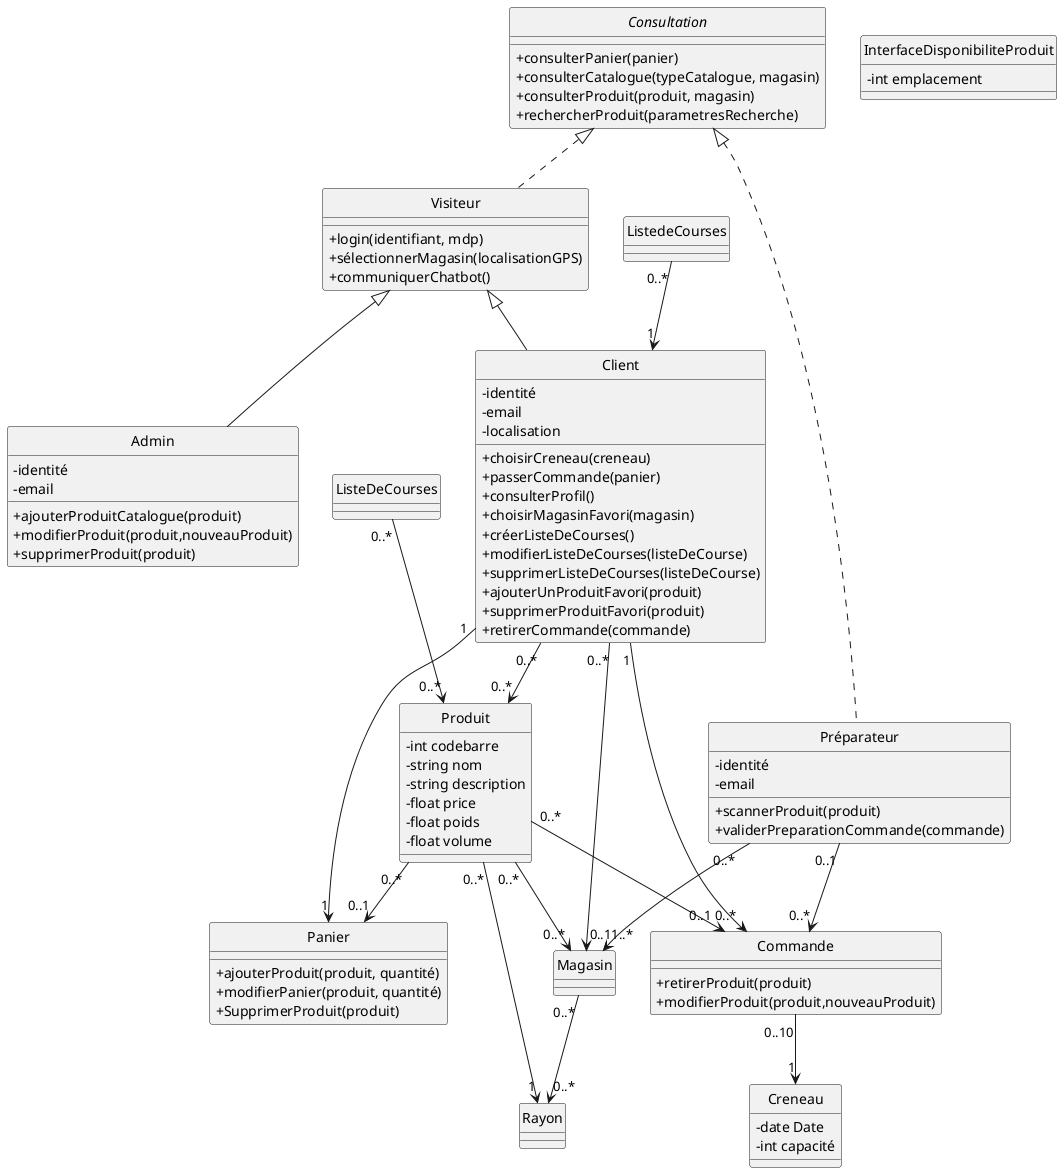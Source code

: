 @startuml Diagramme de classe

hide circle
skinparam classAttributeIconSize 0

class Produit {
    -int codebarre
    -string nom
    -string description
    -float price
    -float poids
    -float volume    
}

class InterfaceDisponibiliteProduit {
    -int emplacement
}
class Creneau {
    -date Date
    -int capacité    
}

class Panier {
    +ajouterProduit(produit, quantité)
    +modifierPanier(produit, quantité)
    +SupprimerProduit(produit)
}

class Commande {
    +retirerProduit(produit)
    +modifierProduit(produit,nouveauProduit)
}

class Visiteur implements Consultation{
    +login(identifiant, mdp)
    +sélectionnerMagasin(localisationGPS)
    +communiquerChatbot()
}

class Client extends Visiteur {
    -identité
    -email
    -localisation
    +choisirCreneau(creneau)
    +passerCommande(panier)
    +consulterProfil()
    +choisirMagasinFavori(magasin)
    +créerListeDeCourses()
    +modifierListeDeCourses(listeDeCourse)
    +supprimerListeDeCourses(listeDeCourse)
    +ajouterUnProduitFavori(produit)
    +supprimerProduitFavori(produit)
    +retirerCommande(commande)
}

class Admin extends Visiteur {
    -identité
    -email
    +ajouterProduitCatalogue(produit)
    +modifierProduit(produit,nouveauProduit)
    +supprimerProduit(produit)
}

class Préparateur implements Consultation {
    -identité
    -email
    +scannerProduit(produit)
    +validerPreparationCommande(commande)    
}

class Magasin {

}

class Rayon {

}

class ListeDeCourses {

}

interface Consultation {
    +consulterPanier(panier)
    +consulterCatalogue(typeCatalogue, magasin)
    +consulterProduit(produit, magasin)
    +rechercherProduit(parametresRecherche)
}

Produit "0..*" --> "0..1" Panier
Produit "0..*" --> "0..1" Commande
Client "1" --> "0..*"  Commande
Client "1" --> "1" Panier
Produit "0..*"--> "0..*" Magasin
Préparateur "0..1" --> "0..*" Commande
Produit "0..*" --> "1" Rayon
Magasin "0..*" --> "0..*" Rayon
Commande "0..10" --> "1" Creneau
Client "0..*"--> "0..1" Magasin
ListedeCourses "0..*" --> "1" Client
ListeDeCourses "0..*" --> "0..*" Produit
Client "0..*" --> "0..*" Produit
Préparateur "0..*" --> "1..*" Magasin



@enduml